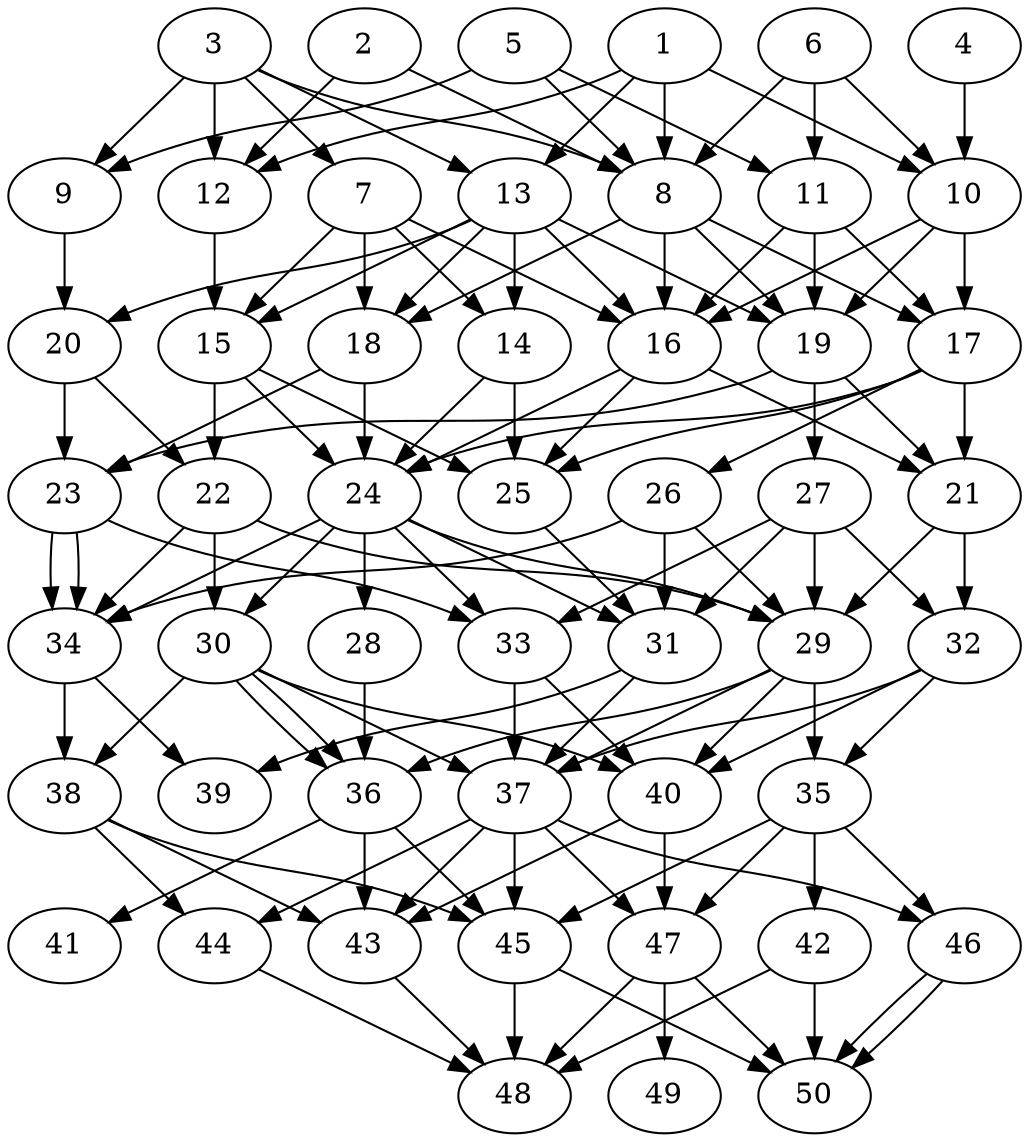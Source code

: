 // DAG automatically generated by daggen at Thu Oct  3 14:07:56 2019
// ./daggen --dot -n 50 --ccr 0.5 --fat 0.5 --regular 0.9 --density 0.7 --mindata 5242880 --maxdata 52428800 
digraph G {
  1 [size="70492160", alpha="0.06", expect_size="35246080"] 
  1 -> 8 [size ="35246080"]
  1 -> 10 [size ="35246080"]
  1 -> 12 [size ="35246080"]
  1 -> 13 [size ="35246080"]
  2 [size="26320896", alpha="0.13", expect_size="13160448"] 
  2 -> 8 [size ="13160448"]
  2 -> 12 [size ="13160448"]
  3 [size="65497088", alpha="0.07", expect_size="32748544"] 
  3 -> 7 [size ="32748544"]
  3 -> 8 [size ="32748544"]
  3 -> 9 [size ="32748544"]
  3 -> 12 [size ="32748544"]
  3 -> 13 [size ="32748544"]
  4 [size="47239168", alpha="0.01", expect_size="23619584"] 
  4 -> 10 [size ="23619584"]
  5 [size="15067136", alpha="0.08", expect_size="7533568"] 
  5 -> 8 [size ="7533568"]
  5 -> 9 [size ="7533568"]
  5 -> 11 [size ="7533568"]
  6 [size="88993792", alpha="0.13", expect_size="44496896"] 
  6 -> 8 [size ="44496896"]
  6 -> 10 [size ="44496896"]
  6 -> 11 [size ="44496896"]
  7 [size="95692800", alpha="0.17", expect_size="47846400"] 
  7 -> 14 [size ="47846400"]
  7 -> 15 [size ="47846400"]
  7 -> 16 [size ="47846400"]
  7 -> 18 [size ="47846400"]
  8 [size="74848256", alpha="0.20", expect_size="37424128"] 
  8 -> 16 [size ="37424128"]
  8 -> 17 [size ="37424128"]
  8 -> 18 [size ="37424128"]
  8 -> 19 [size ="37424128"]
  9 [size="61452288", alpha="0.19", expect_size="30726144"] 
  9 -> 20 [size ="30726144"]
  10 [size="21942272", alpha="0.18", expect_size="10971136"] 
  10 -> 16 [size ="10971136"]
  10 -> 17 [size ="10971136"]
  10 -> 19 [size ="10971136"]
  11 [size="12769280", alpha="0.18", expect_size="6384640"] 
  11 -> 16 [size ="6384640"]
  11 -> 17 [size ="6384640"]
  11 -> 19 [size ="6384640"]
  12 [size="39583744", alpha="0.14", expect_size="19791872"] 
  12 -> 15 [size ="19791872"]
  13 [size="101898240", alpha="0.09", expect_size="50949120"] 
  13 -> 14 [size ="50949120"]
  13 -> 15 [size ="50949120"]
  13 -> 16 [size ="50949120"]
  13 -> 18 [size ="50949120"]
  13 -> 19 [size ="50949120"]
  13 -> 20 [size ="50949120"]
  14 [size="41850880", alpha="0.06", expect_size="20925440"] 
  14 -> 24 [size ="20925440"]
  14 -> 25 [size ="20925440"]
  15 [size="48728064", alpha="0.18", expect_size="24364032"] 
  15 -> 22 [size ="24364032"]
  15 -> 24 [size ="24364032"]
  15 -> 25 [size ="24364032"]
  16 [size="85094400", alpha="0.09", expect_size="42547200"] 
  16 -> 21 [size ="42547200"]
  16 -> 24 [size ="42547200"]
  16 -> 25 [size ="42547200"]
  17 [size="52502528", alpha="0.16", expect_size="26251264"] 
  17 -> 21 [size ="26251264"]
  17 -> 24 [size ="26251264"]
  17 -> 25 [size ="26251264"]
  17 -> 26 [size ="26251264"]
  18 [size="39753728", alpha="0.05", expect_size="19876864"] 
  18 -> 23 [size ="19876864"]
  18 -> 24 [size ="19876864"]
  19 [size="38547456", alpha="0.06", expect_size="19273728"] 
  19 -> 21 [size ="19273728"]
  19 -> 23 [size ="19273728"]
  19 -> 27 [size ="19273728"]
  20 [size="36073472", alpha="0.11", expect_size="18036736"] 
  20 -> 22 [size ="18036736"]
  20 -> 23 [size ="18036736"]
  21 [size="28743680", alpha="0.09", expect_size="14371840"] 
  21 -> 29 [size ="14371840"]
  21 -> 32 [size ="14371840"]
  22 [size="19202048", alpha="0.11", expect_size="9601024"] 
  22 -> 29 [size ="9601024"]
  22 -> 30 [size ="9601024"]
  22 -> 34 [size ="9601024"]
  23 [size="86493184", alpha="0.04", expect_size="43246592"] 
  23 -> 33 [size ="43246592"]
  23 -> 34 [size ="43246592"]
  23 -> 34 [size ="43246592"]
  24 [size="33259520", alpha="0.04", expect_size="16629760"] 
  24 -> 28 [size ="16629760"]
  24 -> 29 [size ="16629760"]
  24 -> 30 [size ="16629760"]
  24 -> 31 [size ="16629760"]
  24 -> 33 [size ="16629760"]
  24 -> 34 [size ="16629760"]
  25 [size="63541248", alpha="0.06", expect_size="31770624"] 
  25 -> 31 [size ="31770624"]
  26 [size="51847168", alpha="0.04", expect_size="25923584"] 
  26 -> 29 [size ="25923584"]
  26 -> 31 [size ="25923584"]
  26 -> 34 [size ="25923584"]
  27 [size="94689280", alpha="0.01", expect_size="47344640"] 
  27 -> 29 [size ="47344640"]
  27 -> 31 [size ="47344640"]
  27 -> 32 [size ="47344640"]
  27 -> 33 [size ="47344640"]
  28 [size="76570624", alpha="0.11", expect_size="38285312"] 
  28 -> 36 [size ="38285312"]
  29 [size="102111232", alpha="0.12", expect_size="51055616"] 
  29 -> 35 [size ="51055616"]
  29 -> 36 [size ="51055616"]
  29 -> 37 [size ="51055616"]
  29 -> 40 [size ="51055616"]
  30 [size="37177344", alpha="0.15", expect_size="18588672"] 
  30 -> 36 [size ="18588672"]
  30 -> 36 [size ="18588672"]
  30 -> 37 [size ="18588672"]
  30 -> 38 [size ="18588672"]
  30 -> 40 [size ="18588672"]
  31 [size="91222016", alpha="0.19", expect_size="45611008"] 
  31 -> 37 [size ="45611008"]
  31 -> 39 [size ="45611008"]
  32 [size="41138176", alpha="0.09", expect_size="20569088"] 
  32 -> 35 [size ="20569088"]
  32 -> 37 [size ="20569088"]
  32 -> 40 [size ="20569088"]
  33 [size="91502592", alpha="0.18", expect_size="45751296"] 
  33 -> 37 [size ="45751296"]
  33 -> 40 [size ="45751296"]
  34 [size="14213120", alpha="0.14", expect_size="7106560"] 
  34 -> 38 [size ="7106560"]
  34 -> 39 [size ="7106560"]
  35 [size="34766848", alpha="0.18", expect_size="17383424"] 
  35 -> 42 [size ="17383424"]
  35 -> 45 [size ="17383424"]
  35 -> 46 [size ="17383424"]
  35 -> 47 [size ="17383424"]
  36 [size="63375360", alpha="0.18", expect_size="31687680"] 
  36 -> 41 [size ="31687680"]
  36 -> 43 [size ="31687680"]
  36 -> 45 [size ="31687680"]
  37 [size="84176896", alpha="0.07", expect_size="42088448"] 
  37 -> 43 [size ="42088448"]
  37 -> 44 [size ="42088448"]
  37 -> 45 [size ="42088448"]
  37 -> 46 [size ="42088448"]
  37 -> 47 [size ="42088448"]
  38 [size="88008704", alpha="0.02", expect_size="44004352"] 
  38 -> 43 [size ="44004352"]
  38 -> 44 [size ="44004352"]
  38 -> 45 [size ="44004352"]
  39 [size="44859392", alpha="0.02", expect_size="22429696"] 
  40 [size="100069376", alpha="0.09", expect_size="50034688"] 
  40 -> 43 [size ="50034688"]
  40 -> 47 [size ="50034688"]
  41 [size="76353536", alpha="0.19", expect_size="38176768"] 
  42 [size="70369280", alpha="0.11", expect_size="35184640"] 
  42 -> 48 [size ="35184640"]
  42 -> 50 [size ="35184640"]
  43 [size="16842752", alpha="0.19", expect_size="8421376"] 
  43 -> 48 [size ="8421376"]
  44 [size="101556224", alpha="0.12", expect_size="50778112"] 
  44 -> 48 [size ="50778112"]
  45 [size="72765440", alpha="0.16", expect_size="36382720"] 
  45 -> 48 [size ="36382720"]
  45 -> 50 [size ="36382720"]
  46 [size="63082496", alpha="0.09", expect_size="31541248"] 
  46 -> 50 [size ="31541248"]
  46 -> 50 [size ="31541248"]
  47 [size="52746240", alpha="0.00", expect_size="26373120"] 
  47 -> 48 [size ="26373120"]
  47 -> 49 [size ="26373120"]
  47 -> 50 [size ="26373120"]
  48 [size="83773440", alpha="0.05", expect_size="41886720"] 
  49 [size="91064320", alpha="0.09", expect_size="45532160"] 
  50 [size="102678528", alpha="0.19", expect_size="51339264"] 
}
